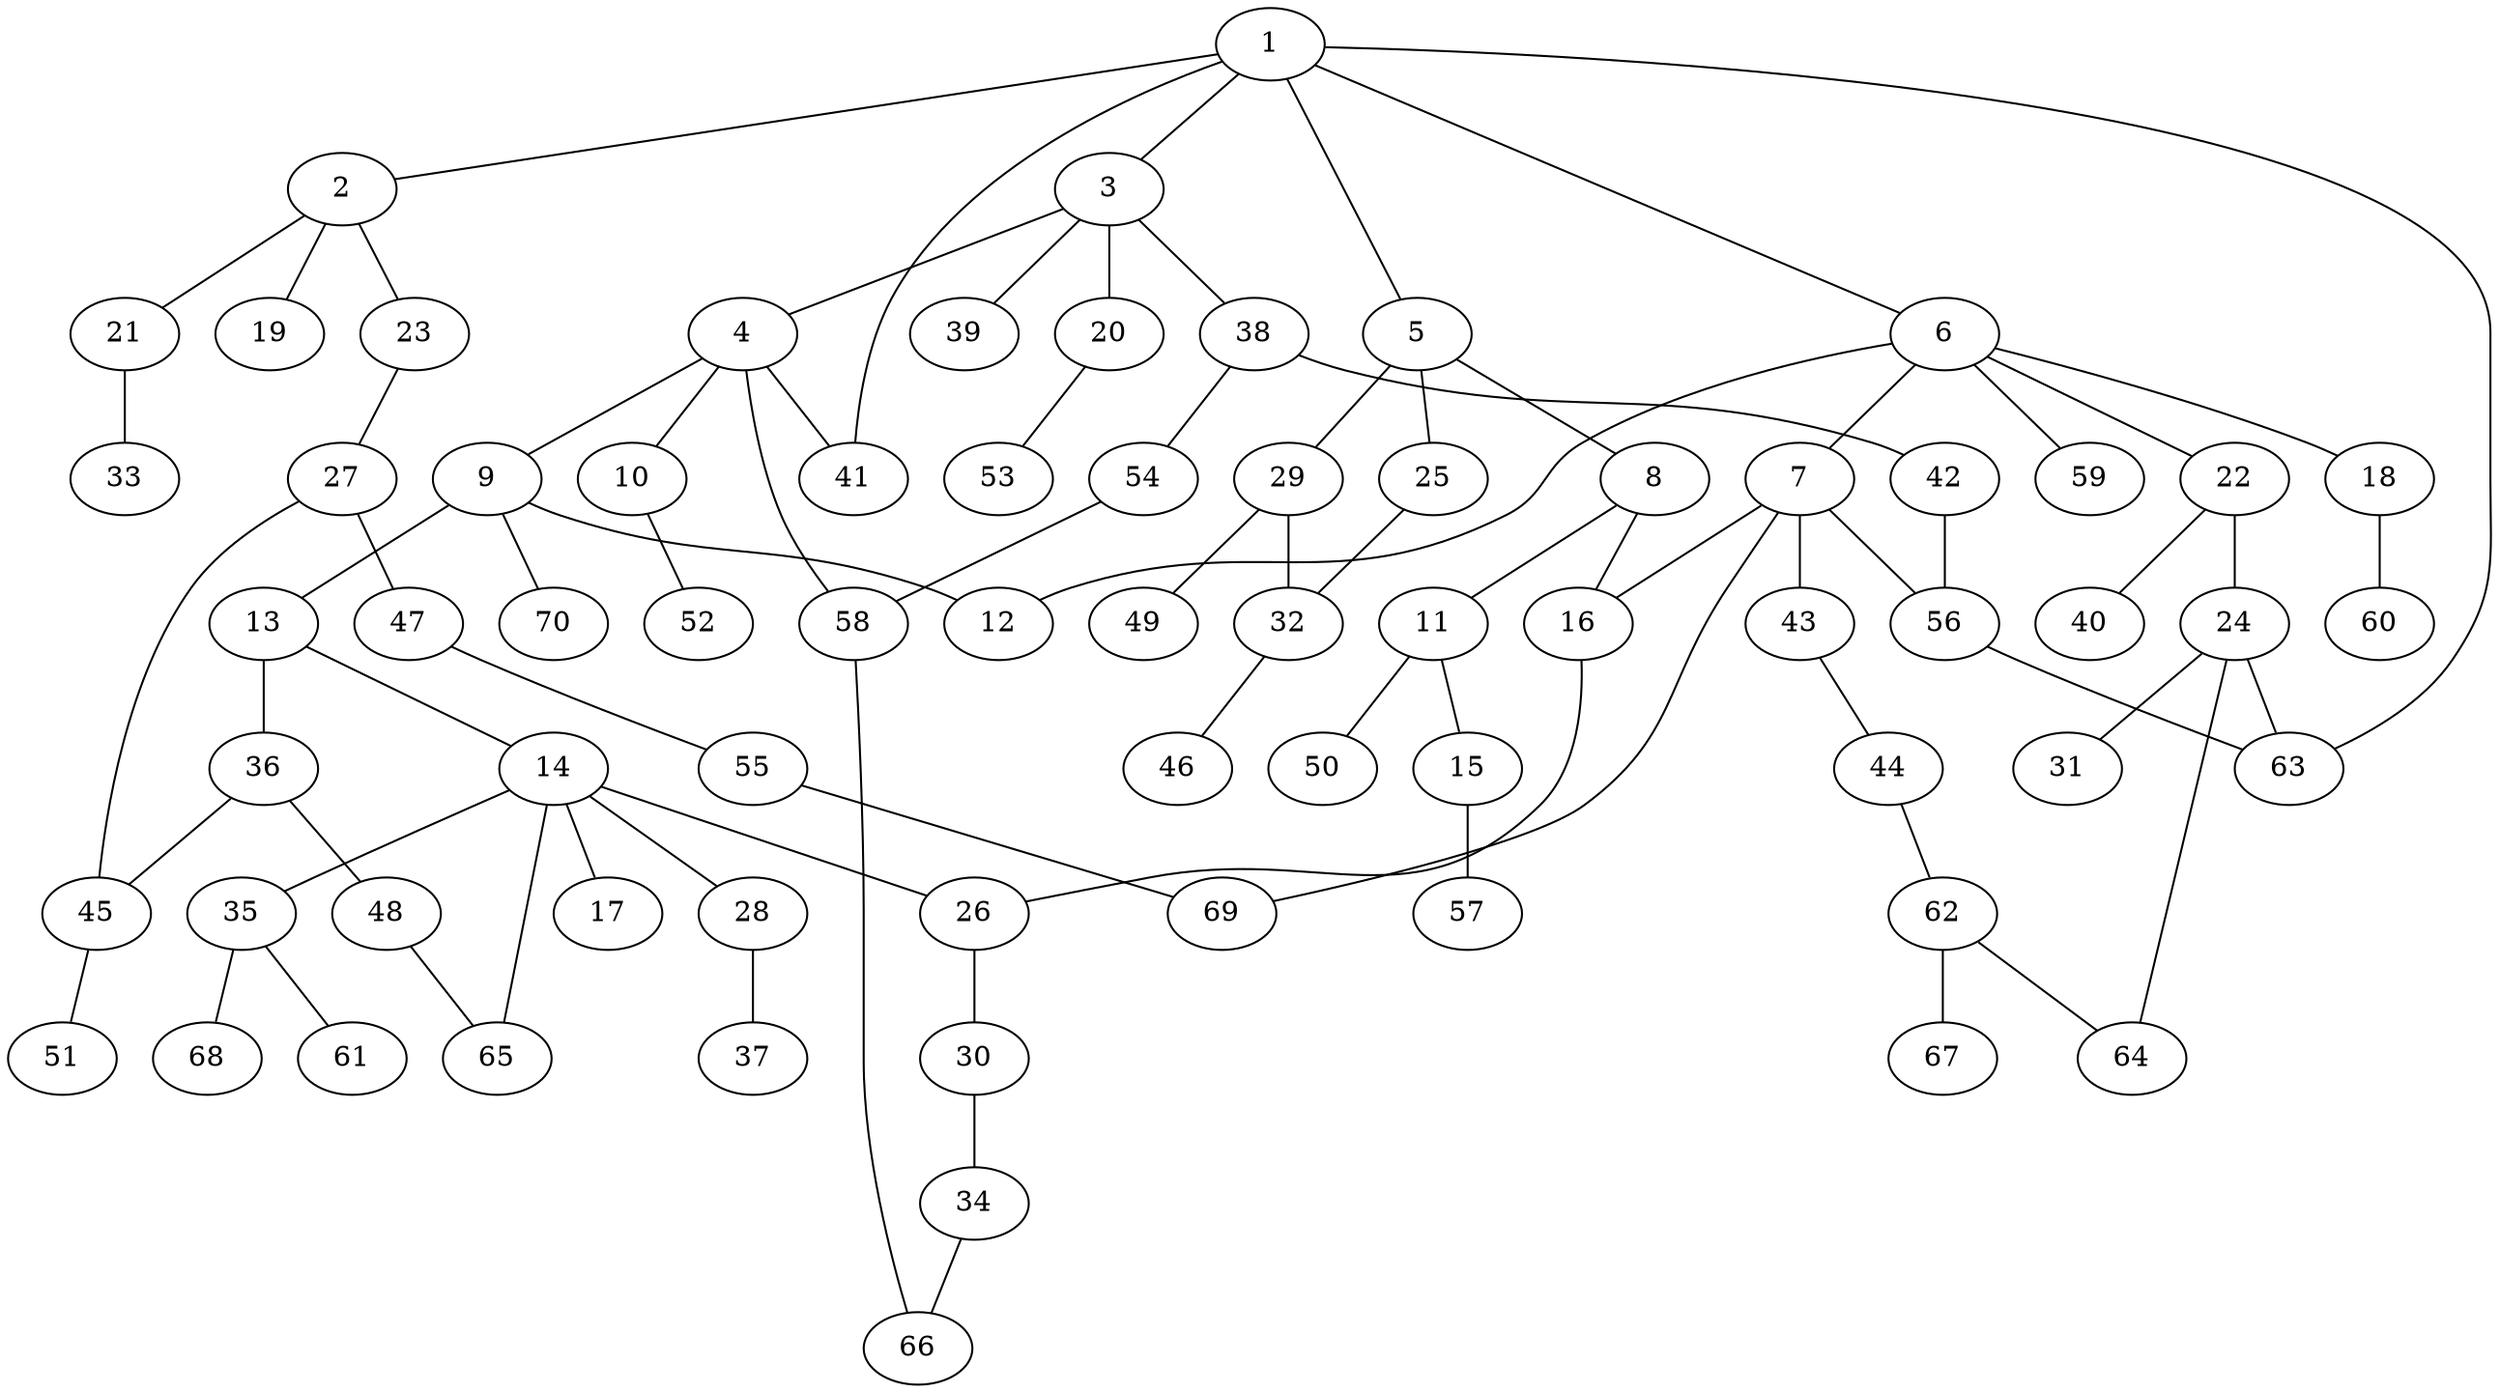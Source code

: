 graph graphname {1--2
1--3
1--5
1--6
1--41
1--63
2--19
2--21
2--23
3--4
3--20
3--38
3--39
4--9
4--10
4--41
4--58
5--8
5--25
5--29
6--7
6--12
6--18
6--22
6--59
7--16
7--43
7--56
7--69
8--11
8--16
9--12
9--13
9--70
10--52
11--15
11--50
13--14
13--36
14--17
14--26
14--28
14--35
14--65
15--57
16--26
18--60
20--53
21--33
22--24
22--40
23--27
24--31
24--63
24--64
25--32
26--30
27--45
27--47
28--37
29--32
29--49
30--34
32--46
34--66
35--61
35--68
36--45
36--48
38--42
38--54
42--56
43--44
44--62
45--51
47--55
48--65
54--58
55--69
56--63
58--66
62--64
62--67
}